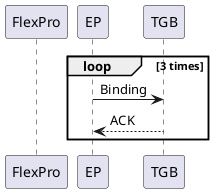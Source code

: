{
  "sha1": "o9mo6ylcxaoo6noyq1ztlx8s60z1pnk",
  "insertion": {
    "when": "2024-06-04T17:28:39.587Z",
    "user": "plantuml@gmail.com"
  }
}
@startuml
participant "FlexPro" as fp
participant "EP" as ep
participant "TGB" as tgb

loop 3 times
ep->tgb: Binding
tgb-->ep: ACK
end
@enduml
